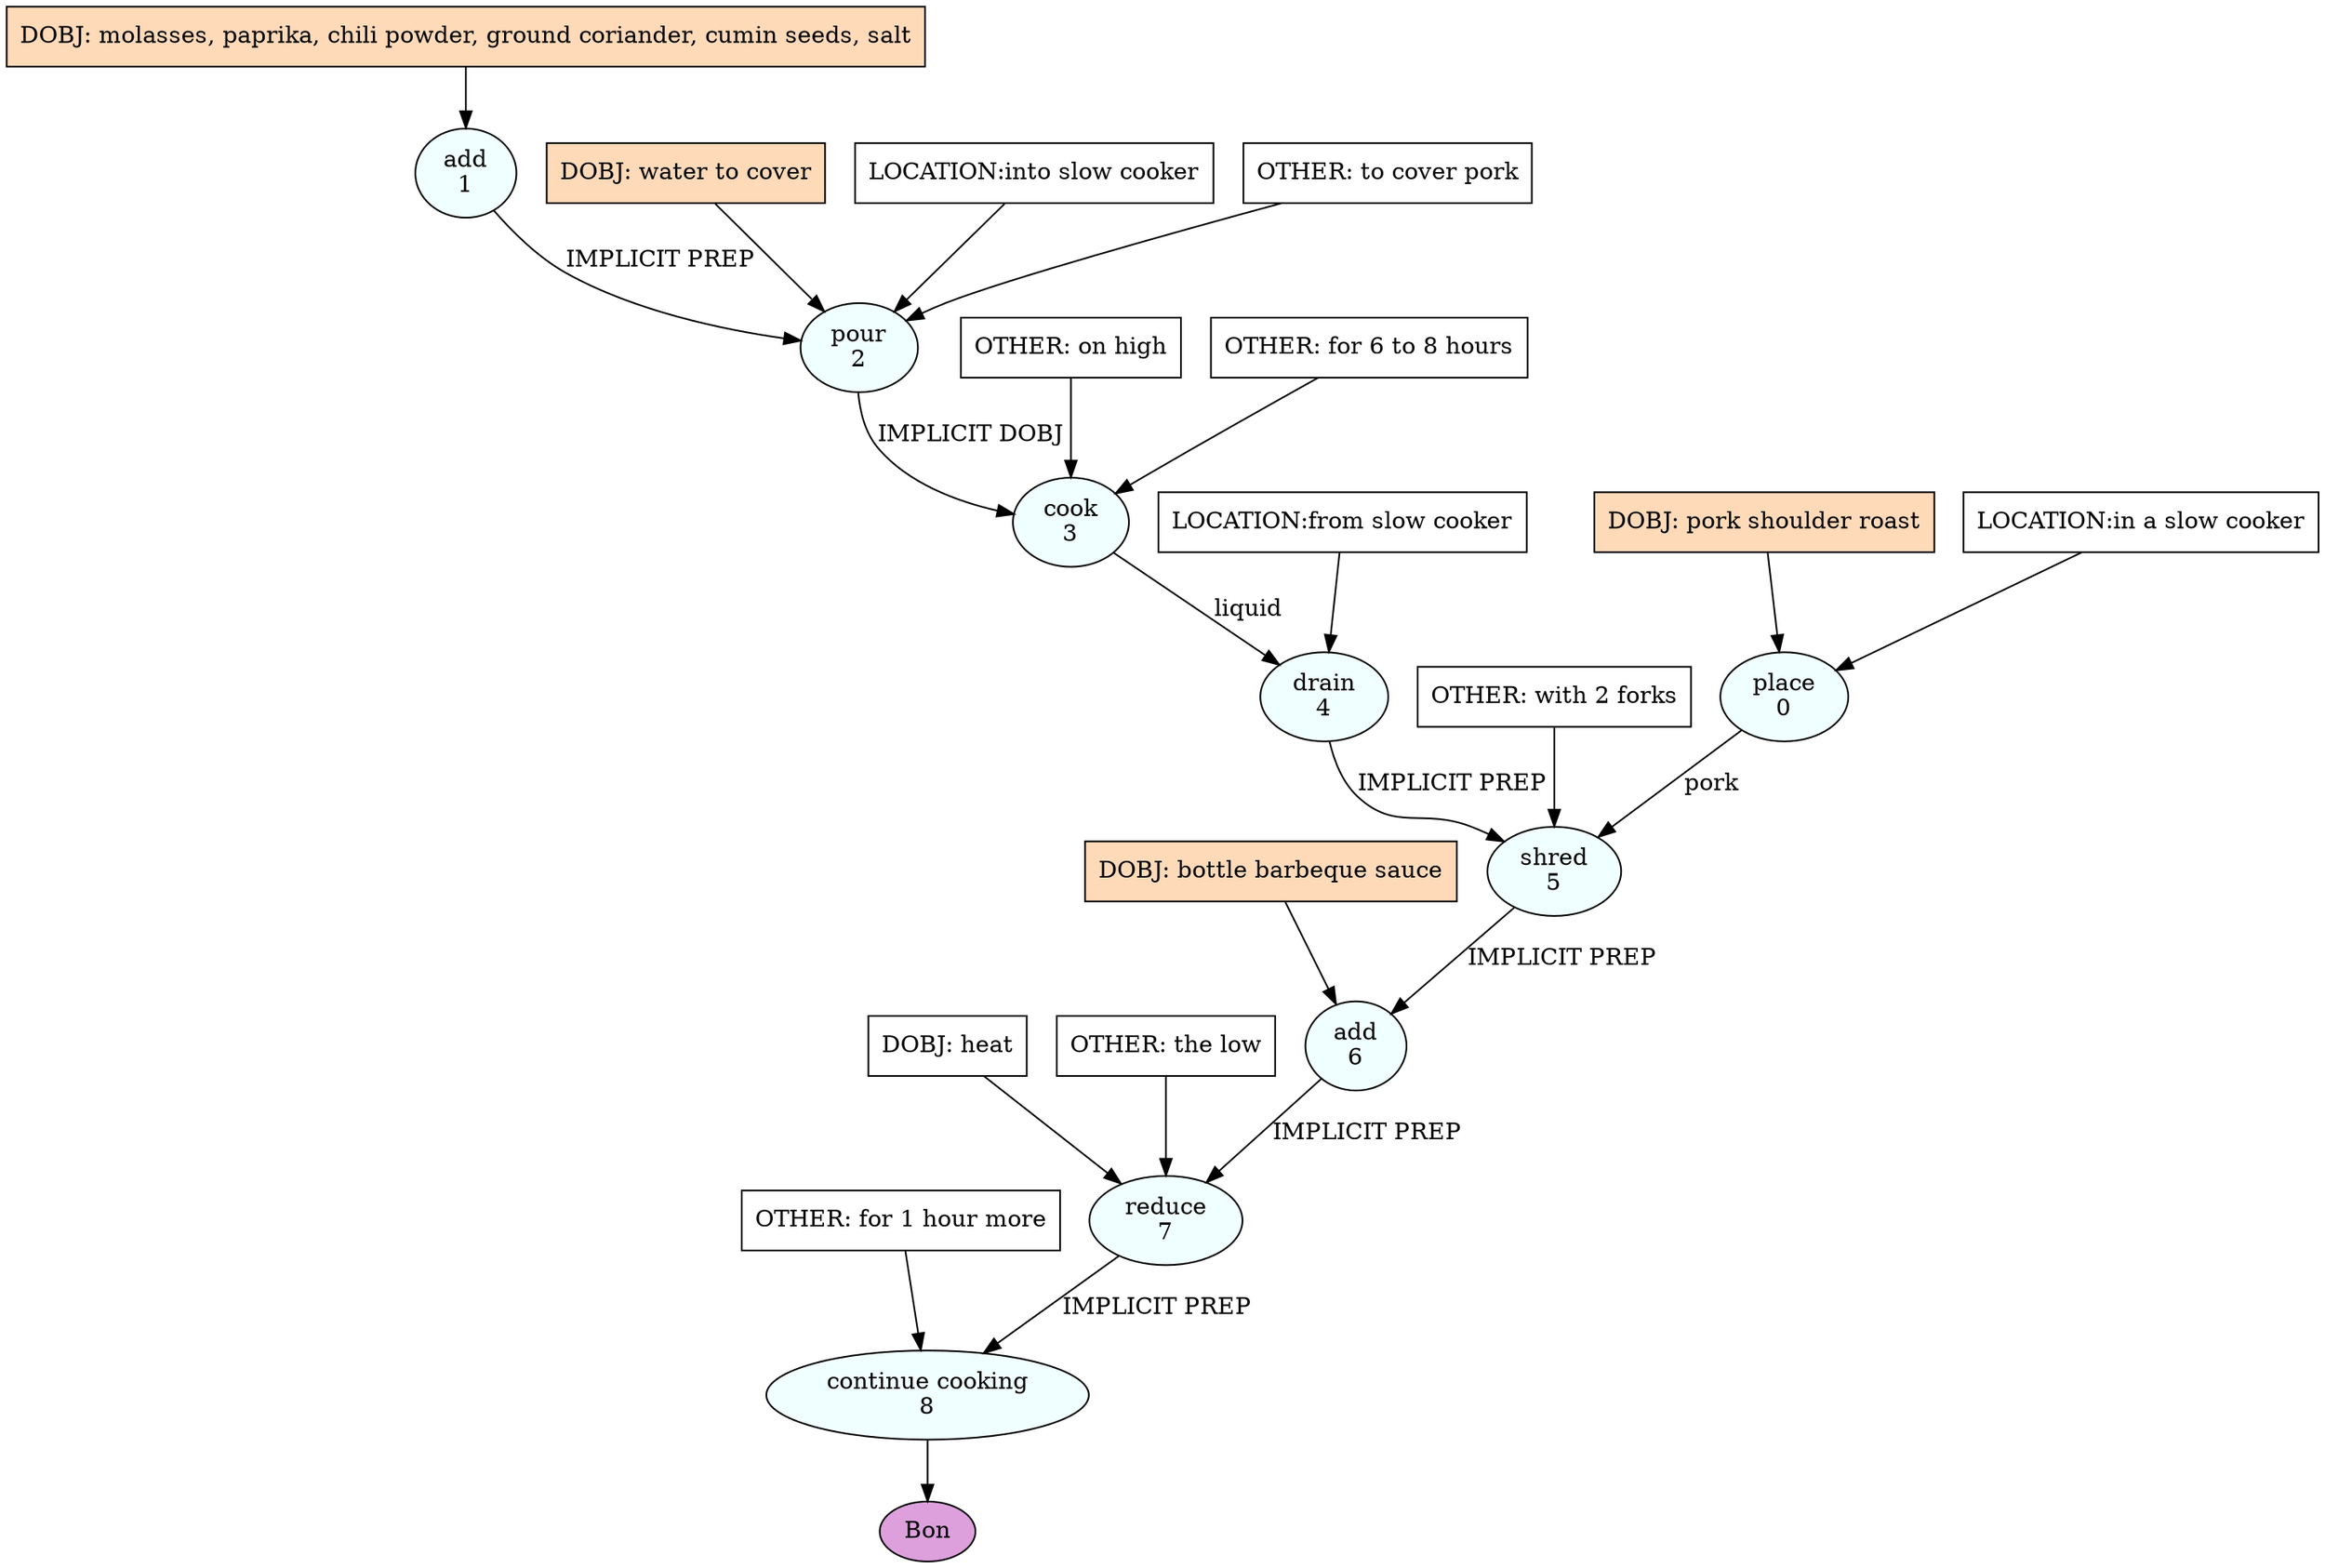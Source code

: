 digraph recipe {
E0[label="place
0", shape=oval, style=filled, fillcolor=azure]
E1[label="add
1", shape=oval, style=filled, fillcolor=azure]
E2[label="pour
2", shape=oval, style=filled, fillcolor=azure]
E3[label="cook
3", shape=oval, style=filled, fillcolor=azure]
E4[label="drain
4", shape=oval, style=filled, fillcolor=azure]
E5[label="shred
5", shape=oval, style=filled, fillcolor=azure]
E6[label="add
6", shape=oval, style=filled, fillcolor=azure]
E7[label="reduce
7", shape=oval, style=filled, fillcolor=azure]
E8[label="continue cooking
8", shape=oval, style=filled, fillcolor=azure]
D0[label="DOBJ: pork shoulder roast", shape=box, style=filled, fillcolor=peachpuff]
D0 -> E0
P0_0[label="LOCATION:in a slow cooker", shape=box, style=filled, fillcolor=white]
P0_0 -> E0
D1[label="DOBJ: molasses, paprika, chili powder, ground coriander, cumin seeds, salt", shape=box, style=filled, fillcolor=peachpuff]
D1 -> E1
D2_ing[label="DOBJ: water to cover", shape=box, style=filled, fillcolor=peachpuff]
D2_ing -> E2
E1 -> E2 [label="IMPLICIT PREP"]
P2_1_0[label="LOCATION:into slow cooker", shape=box, style=filled, fillcolor=white]
P2_1_0 -> E2
O2_0_0[label="OTHER: to cover pork", shape=box, style=filled, fillcolor=white]
O2_0_0 -> E2
E2 -> E3 [label="IMPLICIT DOBJ"]
O3_0_0[label="OTHER: on high", shape=box, style=filled, fillcolor=white]
O3_0_0 -> E3
O3_1_0[label="OTHER: for 6 to 8 hours", shape=box, style=filled, fillcolor=white]
O3_1_0 -> E3
E3 -> E4 [label="liquid"]
P4_0_0[label="LOCATION:from slow cooker", shape=box, style=filled, fillcolor=white]
P4_0_0 -> E4
E0 -> E5 [label="pork"]
E4 -> E5 [label="IMPLICIT PREP"]
O5_0_0[label="OTHER: with 2 forks", shape=box, style=filled, fillcolor=white]
O5_0_0 -> E5
D6_ing[label="DOBJ: bottle barbeque sauce", shape=box, style=filled, fillcolor=peachpuff]
D6_ing -> E6
E5 -> E6 [label="IMPLICIT PREP"]
D7_0[label="DOBJ: heat", shape=box, style=filled, fillcolor=white]
D7_0 -> E7
E6 -> E7 [label="IMPLICIT PREP"]
O7_0_0[label="OTHER: the low", shape=box, style=filled, fillcolor=white]
O7_0_0 -> E7
E7 -> E8 [label="IMPLICIT PREP"]
O8_0_0[label="OTHER: for 1 hour more", shape=box, style=filled, fillcolor=white]
O8_0_0 -> E8
EOR[label="Bon", shape=oval, style=filled, fillcolor=plum]
E8 -> EOR
}
